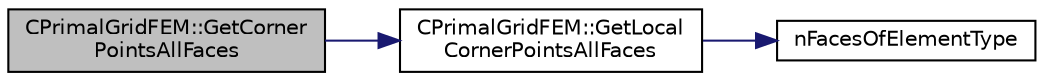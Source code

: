 digraph "CPrimalGridFEM::GetCornerPointsAllFaces"
{
 // LATEX_PDF_SIZE
  edge [fontname="Helvetica",fontsize="10",labelfontname="Helvetica",labelfontsize="10"];
  node [fontname="Helvetica",fontsize="10",shape=record];
  rankdir="LR";
  Node1 [label="CPrimalGridFEM::GetCorner\lPointsAllFaces",height=0.2,width=0.4,color="black", fillcolor="grey75", style="filled", fontcolor="black",tooltip="Get all the corner points of all the faces of this element. It must be made sure that the numbering o..."];
  Node1 -> Node2 [color="midnightblue",fontsize="10",style="solid",fontname="Helvetica"];
  Node2 [label="CPrimalGridFEM::GetLocal\lCornerPointsAllFaces",height=0.2,width=0.4,color="black", fillcolor="white", style="filled",URL="$classCPrimalGridFEM.html#ac3054ca92ecdd09e3867195fbb2d808a",tooltip="Static member function to get the local the corner points of all the faces of this element...."];
  Node2 -> Node3 [color="midnightblue",fontsize="10",style="solid",fontname="Helvetica"];
  Node3 [label="nFacesOfElementType",height=0.2,width=0.4,color="black", fillcolor="white", style="filled",URL="$option__structure_8hpp.html#aedf41dbeca365955b503af6c3475f13f",tooltip="Get the number of faces of the element."];
}
